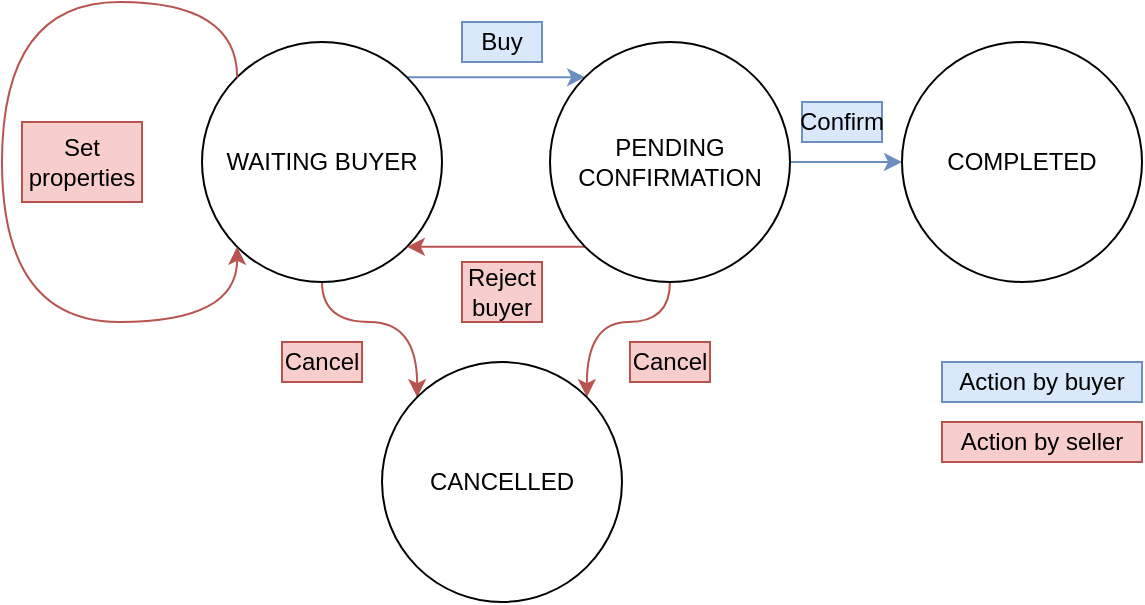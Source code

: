 <mxfile version="12.9.5" type="device"><diagram id="NlPZXic-1OV3BR7ZiSwr" name="Page-1"><mxGraphModel dx="868" dy="400" grid="1" gridSize="10" guides="1" tooltips="1" connect="1" arrows="1" fold="1" page="1" pageScale="1" pageWidth="827" pageHeight="1169" math="0" shadow="0"><root><mxCell id="0"/><mxCell id="1" parent="0"/><mxCell id="NBUQZodrrpVFPIl-ZFF4-10" style="edgeStyle=orthogonalEdgeStyle;curved=1;orthogonalLoop=1;jettySize=auto;html=1;exitX=1;exitY=0;exitDx=0;exitDy=0;entryX=0;entryY=0;entryDx=0;entryDy=0;fillColor=#dae8fc;strokeColor=#6c8ebf;" edge="1" parent="1" source="NBUQZodrrpVFPIl-ZFF4-1" target="NBUQZodrrpVFPIl-ZFF4-3"><mxGeometry relative="1" as="geometry"/></mxCell><mxCell id="NBUQZodrrpVFPIl-ZFF4-14" style="edgeStyle=orthogonalEdgeStyle;curved=1;orthogonalLoop=1;jettySize=auto;html=1;exitX=0.5;exitY=1;exitDx=0;exitDy=0;entryX=0;entryY=0;entryDx=0;entryDy=0;fillColor=#f8cecc;strokeColor=#b85450;" edge="1" parent="1" source="NBUQZodrrpVFPIl-ZFF4-1" target="NBUQZodrrpVFPIl-ZFF4-6"><mxGeometry relative="1" as="geometry"/></mxCell><mxCell id="NBUQZodrrpVFPIl-ZFF4-1" value="WAITING BUYER" style="ellipse;whiteSpace=wrap;html=1;aspect=fixed;" vertex="1" parent="1"><mxGeometry x="120" y="160" width="120" height="120" as="geometry"/></mxCell><mxCell id="NBUQZodrrpVFPIl-ZFF4-12" style="edgeStyle=orthogonalEdgeStyle;curved=1;orthogonalLoop=1;jettySize=auto;html=1;exitX=1;exitY=0.5;exitDx=0;exitDy=0;entryX=0;entryY=0.5;entryDx=0;entryDy=0;fillColor=#dae8fc;strokeColor=#6c8ebf;" edge="1" parent="1" source="NBUQZodrrpVFPIl-ZFF4-3" target="NBUQZodrrpVFPIl-ZFF4-5"><mxGeometry relative="1" as="geometry"/></mxCell><mxCell id="NBUQZodrrpVFPIl-ZFF4-13" style="edgeStyle=orthogonalEdgeStyle;curved=1;orthogonalLoop=1;jettySize=auto;html=1;exitX=0;exitY=1;exitDx=0;exitDy=0;entryX=1;entryY=1;entryDx=0;entryDy=0;fillColor=#f8cecc;strokeColor=#b85450;" edge="1" parent="1" source="NBUQZodrrpVFPIl-ZFF4-3" target="NBUQZodrrpVFPIl-ZFF4-1"><mxGeometry relative="1" as="geometry"/></mxCell><mxCell id="NBUQZodrrpVFPIl-ZFF4-15" style="edgeStyle=orthogonalEdgeStyle;curved=1;orthogonalLoop=1;jettySize=auto;html=1;exitX=0.5;exitY=1;exitDx=0;exitDy=0;entryX=1;entryY=0;entryDx=0;entryDy=0;fillColor=#f8cecc;strokeColor=#b85450;" edge="1" parent="1" source="NBUQZodrrpVFPIl-ZFF4-3" target="NBUQZodrrpVFPIl-ZFF4-6"><mxGeometry relative="1" as="geometry"/></mxCell><mxCell id="NBUQZodrrpVFPIl-ZFF4-3" value="PENDING CONFIRMATION" style="ellipse;whiteSpace=wrap;html=1;aspect=fixed;" vertex="1" parent="1"><mxGeometry x="294" y="160" width="120" height="120" as="geometry"/></mxCell><mxCell id="NBUQZodrrpVFPIl-ZFF4-5" value="COMPLETED" style="ellipse;whiteSpace=wrap;html=1;aspect=fixed;" vertex="1" parent="1"><mxGeometry x="470" y="160" width="120" height="120" as="geometry"/></mxCell><mxCell id="NBUQZodrrpVFPIl-ZFF4-6" value="CANCELLED" style="ellipse;whiteSpace=wrap;html=1;aspect=fixed;" vertex="1" parent="1"><mxGeometry x="210" y="320" width="120" height="120" as="geometry"/></mxCell><mxCell id="NBUQZodrrpVFPIl-ZFF4-16" style="edgeStyle=orthogonalEdgeStyle;curved=1;orthogonalLoop=1;jettySize=auto;html=1;exitX=0;exitY=0;exitDx=0;exitDy=0;entryX=0;entryY=1;entryDx=0;entryDy=0;fillColor=#f8cecc;strokeColor=#b85450;" edge="1" parent="1" source="NBUQZodrrpVFPIl-ZFF4-1" target="NBUQZodrrpVFPIl-ZFF4-1"><mxGeometry relative="1" as="geometry"><Array as="points"><mxPoint x="138" y="140"/><mxPoint x="20" y="140"/><mxPoint x="20" y="300"/><mxPoint x="138" y="300"/></Array></mxGeometry></mxCell><mxCell id="NBUQZodrrpVFPIl-ZFF4-17" value="Buy" style="text;html=1;strokeColor=#6c8ebf;fillColor=#dae8fc;align=center;verticalAlign=middle;whiteSpace=wrap;rounded=0;" vertex="1" parent="1"><mxGeometry x="250" y="150" width="40" height="20" as="geometry"/></mxCell><mxCell id="NBUQZodrrpVFPIl-ZFF4-19" value="Reject&lt;br&gt;buyer" style="text;html=1;strokeColor=#b85450;fillColor=#f8cecc;align=center;verticalAlign=middle;whiteSpace=wrap;rounded=0;" vertex="1" parent="1"><mxGeometry x="250" y="270" width="40" height="30" as="geometry"/></mxCell><mxCell id="NBUQZodrrpVFPIl-ZFF4-21" value="Confirm" style="text;html=1;strokeColor=#6c8ebf;fillColor=#dae8fc;align=center;verticalAlign=middle;whiteSpace=wrap;rounded=0;" vertex="1" parent="1"><mxGeometry x="420" y="190" width="40" height="20" as="geometry"/></mxCell><mxCell id="NBUQZodrrpVFPIl-ZFF4-24" value="Cancel" style="text;html=1;strokeColor=#b85450;fillColor=#f8cecc;align=center;verticalAlign=middle;whiteSpace=wrap;rounded=0;" vertex="1" parent="1"><mxGeometry x="160" y="310" width="40" height="20" as="geometry"/></mxCell><mxCell id="NBUQZodrrpVFPIl-ZFF4-25" value="Cancel" style="text;html=1;strokeColor=#b85450;fillColor=#f8cecc;align=center;verticalAlign=middle;whiteSpace=wrap;rounded=0;" vertex="1" parent="1"><mxGeometry x="334" y="310" width="40" height="20" as="geometry"/></mxCell><mxCell id="NBUQZodrrpVFPIl-ZFF4-28" value="Set properties" style="text;html=1;strokeColor=#b85450;fillColor=#f8cecc;align=center;verticalAlign=middle;whiteSpace=wrap;rounded=0;" vertex="1" parent="1"><mxGeometry x="30" y="200" width="60" height="40" as="geometry"/></mxCell><mxCell id="NBUQZodrrpVFPIl-ZFF4-29" value="Action by buyer" style="text;html=1;strokeColor=#6c8ebf;fillColor=#dae8fc;align=center;verticalAlign=middle;whiteSpace=wrap;rounded=0;" vertex="1" parent="1"><mxGeometry x="490" y="320" width="100" height="20" as="geometry"/></mxCell><mxCell id="NBUQZodrrpVFPIl-ZFF4-30" value="Action by seller" style="text;html=1;strokeColor=#b85450;fillColor=#f8cecc;align=center;verticalAlign=middle;whiteSpace=wrap;rounded=0;" vertex="1" parent="1"><mxGeometry x="490" y="350" width="100" height="20" as="geometry"/></mxCell></root></mxGraphModel></diagram></mxfile>